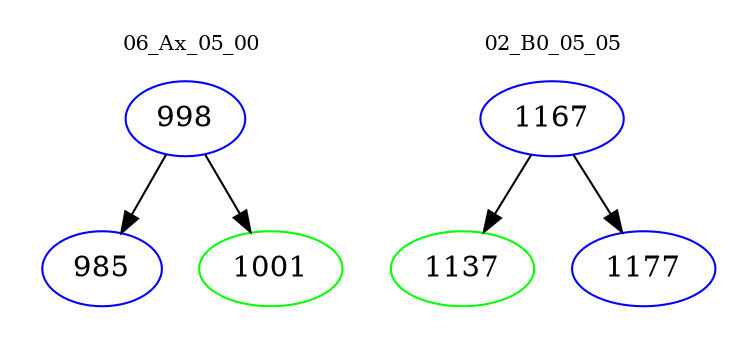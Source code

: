 digraph{
subgraph cluster_0 {
color = white
label = "06_Ax_05_00";
fontsize=10;
T0_998 [label="998", color="blue"]
T0_998 -> T0_985 [color="black"]
T0_985 [label="985", color="blue"]
T0_998 -> T0_1001 [color="black"]
T0_1001 [label="1001", color="green"]
}
subgraph cluster_1 {
color = white
label = "02_B0_05_05";
fontsize=10;
T1_1167 [label="1167", color="blue"]
T1_1167 -> T1_1137 [color="black"]
T1_1137 [label="1137", color="green"]
T1_1167 -> T1_1177 [color="black"]
T1_1177 [label="1177", color="blue"]
}
}
